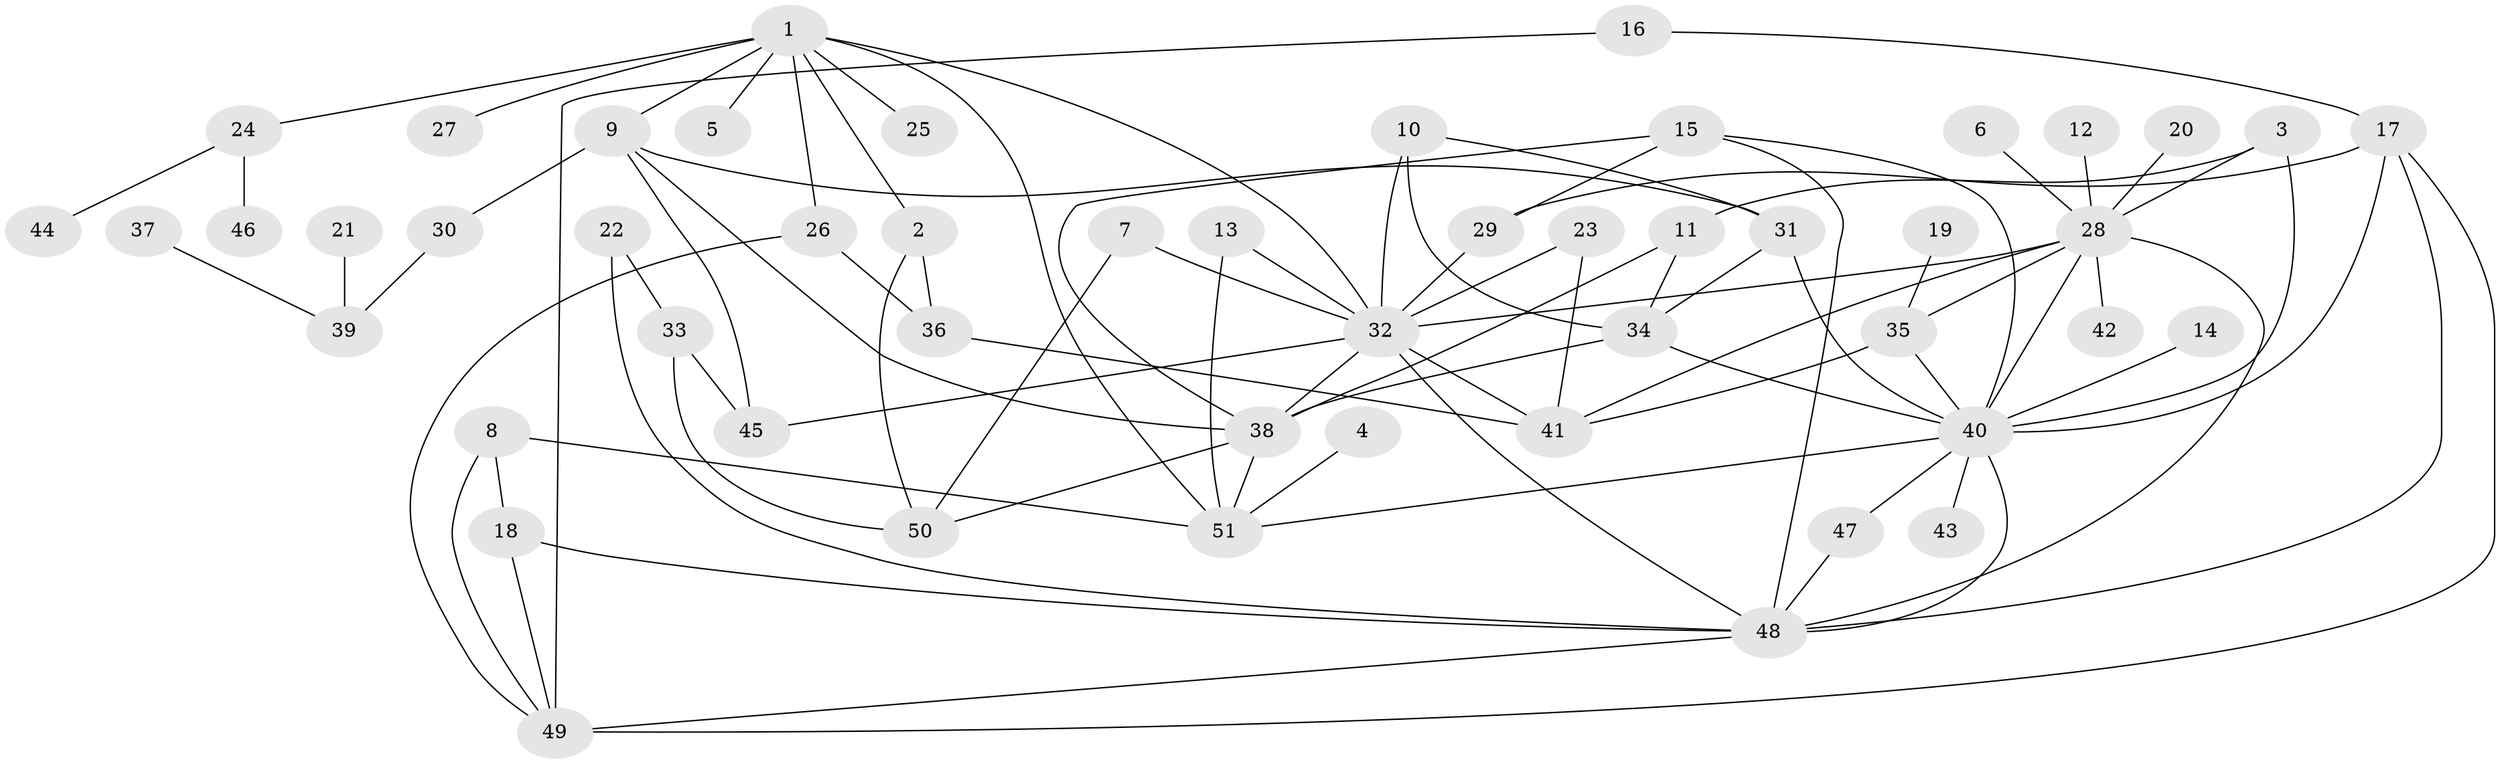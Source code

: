 // original degree distribution, {5: 0.04950495049504951, 3: 0.27722772277227725, 7: 0.0297029702970297, 9: 0.009900990099009901, 2: 0.21782178217821782, 4: 0.1188118811881188, 6: 0.019801980198019802, 1: 0.26732673267326734, 8: 0.009900990099009901}
// Generated by graph-tools (version 1.1) at 2025/25/03/09/25 03:25:33]
// undirected, 51 vertices, 87 edges
graph export_dot {
graph [start="1"]
  node [color=gray90,style=filled];
  1;
  2;
  3;
  4;
  5;
  6;
  7;
  8;
  9;
  10;
  11;
  12;
  13;
  14;
  15;
  16;
  17;
  18;
  19;
  20;
  21;
  22;
  23;
  24;
  25;
  26;
  27;
  28;
  29;
  30;
  31;
  32;
  33;
  34;
  35;
  36;
  37;
  38;
  39;
  40;
  41;
  42;
  43;
  44;
  45;
  46;
  47;
  48;
  49;
  50;
  51;
  1 -- 2 [weight=1.0];
  1 -- 5 [weight=1.0];
  1 -- 9 [weight=1.0];
  1 -- 24 [weight=1.0];
  1 -- 25 [weight=1.0];
  1 -- 26 [weight=1.0];
  1 -- 27 [weight=1.0];
  1 -- 32 [weight=1.0];
  1 -- 51 [weight=1.0];
  2 -- 36 [weight=1.0];
  2 -- 50 [weight=1.0];
  3 -- 11 [weight=1.0];
  3 -- 28 [weight=1.0];
  3 -- 40 [weight=1.0];
  4 -- 51 [weight=1.0];
  6 -- 28 [weight=1.0];
  7 -- 32 [weight=1.0];
  7 -- 50 [weight=1.0];
  8 -- 18 [weight=1.0];
  8 -- 49 [weight=1.0];
  8 -- 51 [weight=1.0];
  9 -- 30 [weight=1.0];
  9 -- 31 [weight=1.0];
  9 -- 38 [weight=1.0];
  9 -- 45 [weight=1.0];
  10 -- 31 [weight=1.0];
  10 -- 32 [weight=1.0];
  10 -- 34 [weight=1.0];
  11 -- 34 [weight=1.0];
  11 -- 38 [weight=1.0];
  12 -- 28 [weight=1.0];
  13 -- 32 [weight=1.0];
  13 -- 51 [weight=1.0];
  14 -- 40 [weight=1.0];
  15 -- 29 [weight=1.0];
  15 -- 38 [weight=1.0];
  15 -- 40 [weight=1.0];
  15 -- 48 [weight=1.0];
  16 -- 17 [weight=1.0];
  16 -- 49 [weight=1.0];
  17 -- 29 [weight=1.0];
  17 -- 40 [weight=2.0];
  17 -- 48 [weight=1.0];
  17 -- 49 [weight=1.0];
  18 -- 48 [weight=1.0];
  18 -- 49 [weight=1.0];
  19 -- 35 [weight=1.0];
  20 -- 28 [weight=1.0];
  21 -- 39 [weight=1.0];
  22 -- 33 [weight=1.0];
  22 -- 48 [weight=1.0];
  23 -- 32 [weight=1.0];
  23 -- 41 [weight=1.0];
  24 -- 44 [weight=1.0];
  24 -- 46 [weight=1.0];
  26 -- 36 [weight=1.0];
  26 -- 49 [weight=1.0];
  28 -- 32 [weight=1.0];
  28 -- 35 [weight=1.0];
  28 -- 40 [weight=1.0];
  28 -- 41 [weight=1.0];
  28 -- 42 [weight=1.0];
  28 -- 48 [weight=1.0];
  29 -- 32 [weight=1.0];
  30 -- 39 [weight=1.0];
  31 -- 34 [weight=1.0];
  31 -- 40 [weight=1.0];
  32 -- 38 [weight=1.0];
  32 -- 41 [weight=2.0];
  32 -- 45 [weight=1.0];
  32 -- 48 [weight=1.0];
  33 -- 45 [weight=1.0];
  33 -- 50 [weight=1.0];
  34 -- 38 [weight=1.0];
  34 -- 40 [weight=1.0];
  35 -- 40 [weight=1.0];
  35 -- 41 [weight=1.0];
  36 -- 41 [weight=1.0];
  37 -- 39 [weight=1.0];
  38 -- 50 [weight=1.0];
  38 -- 51 [weight=1.0];
  40 -- 43 [weight=1.0];
  40 -- 47 [weight=1.0];
  40 -- 48 [weight=1.0];
  40 -- 51 [weight=1.0];
  47 -- 48 [weight=1.0];
  48 -- 49 [weight=1.0];
}

